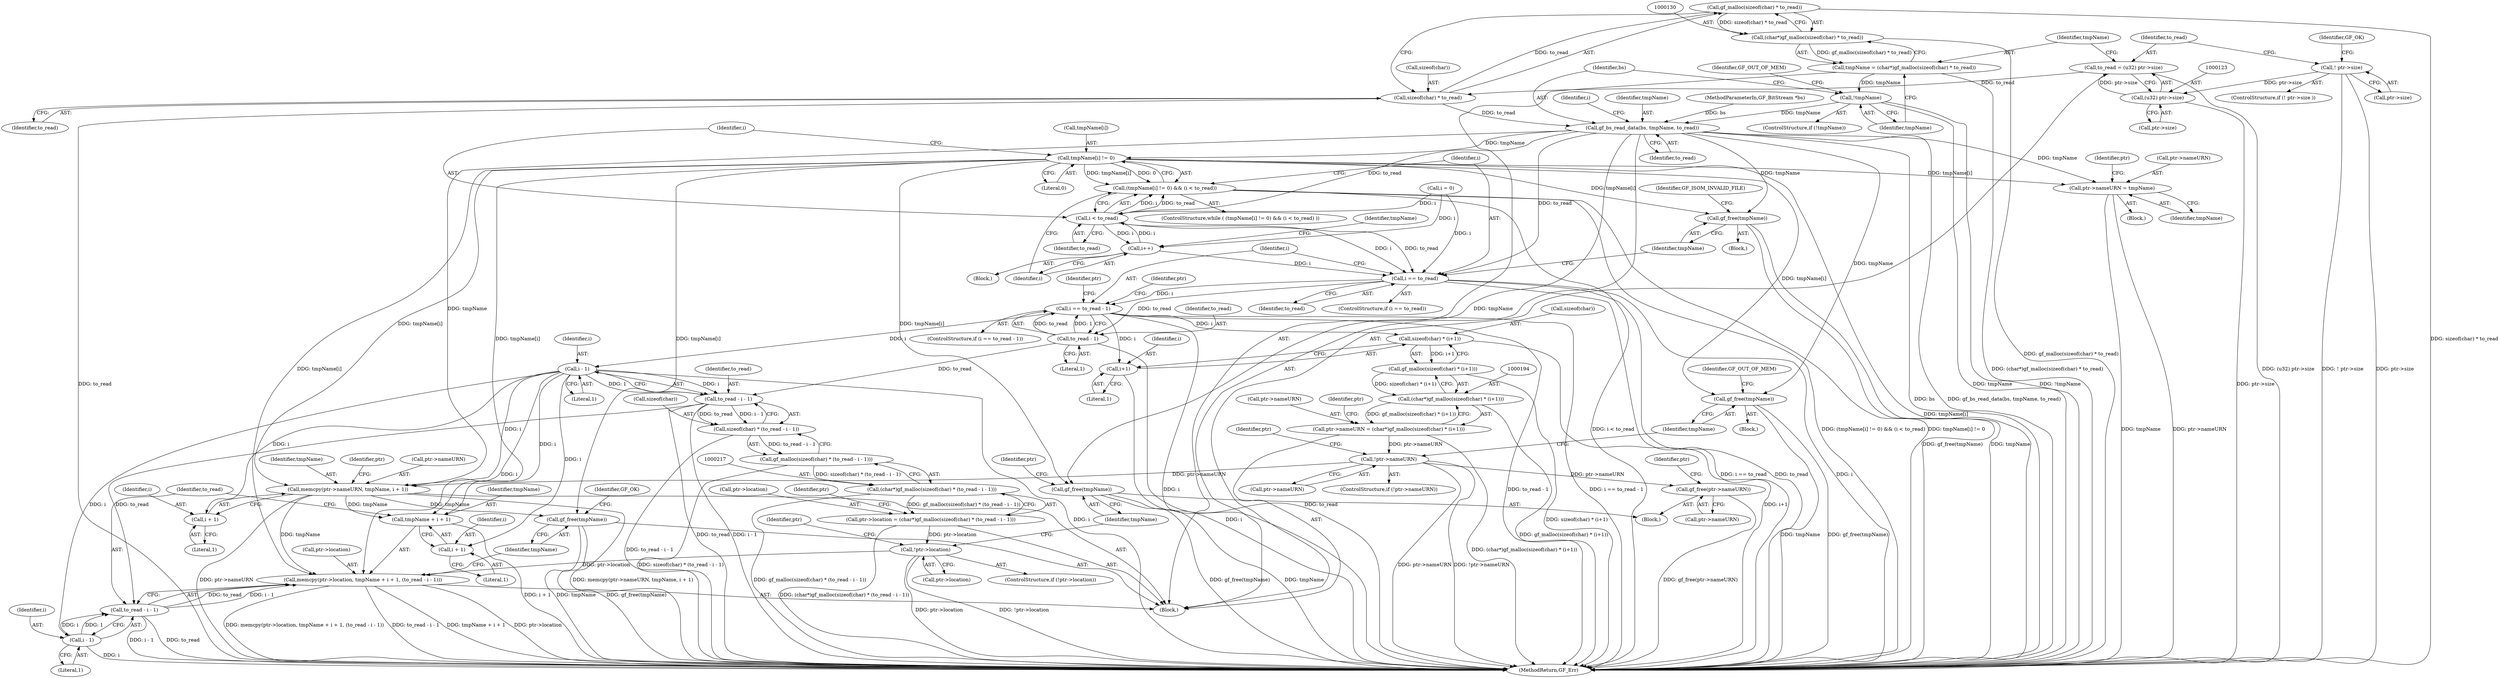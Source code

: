digraph "1_gpac_bceb03fd2be95097a7b409ea59914f332fb6bc86@API" {
"1000131" [label="(Call,gf_malloc(sizeof(char) * to_read))"];
"1000132" [label="(Call,sizeof(char) * to_read)"];
"1000120" [label="(Call,to_read = (u32) ptr->size)"];
"1000122" [label="(Call,(u32) ptr->size)"];
"1000114" [label="(Call,! ptr->size)"];
"1000129" [label="(Call,(char*)gf_malloc(sizeof(char) * to_read))"];
"1000127" [label="(Call,tmpName = (char*)gf_malloc(sizeof(char) * to_read))"];
"1000137" [label="(Call,!tmpName)"];
"1000141" [label="(Call,gf_bs_read_data(bs, tmpName, to_read))"];
"1000150" [label="(Call,tmpName[i] != 0)"];
"1000149" [label="(Call,(tmpName[i] != 0) && (i < to_read))"];
"1000166" [label="(Call,gf_free(tmpName))"];
"1000177" [label="(Call,ptr->nameURN = tmpName)"];
"1000208" [label="(Call,gf_free(tmpName))"];
"1000233" [label="(Call,gf_free(tmpName))"];
"1000246" [label="(Call,memcpy(ptr->nameURN, tmpName, i + 1))"];
"1000254" [label="(Call,memcpy(ptr->location, tmpName + i + 1, (to_read - i - 1)))"];
"1000258" [label="(Call,tmpName + i + 1)"];
"1000268" [label="(Call,gf_free(tmpName))"];
"1000155" [label="(Call,i < to_read)"];
"1000159" [label="(Call,i++)"];
"1000162" [label="(Call,i == to_read)"];
"1000171" [label="(Call,i == to_read - 1)"];
"1000196" [label="(Call,sizeof(char) * (i+1))"];
"1000195" [label="(Call,gf_malloc(sizeof(char) * (i+1)))"];
"1000193" [label="(Call,(char*)gf_malloc(sizeof(char) * (i+1)))"];
"1000189" [label="(Call,ptr->nameURN = (char*)gf_malloc(sizeof(char) * (i+1)))"];
"1000203" [label="(Call,!ptr->nameURN)"];
"1000235" [label="(Call,gf_free(ptr->nameURN))"];
"1000199" [label="(Call,i+1)"];
"1000224" [label="(Call,i - 1)"];
"1000222" [label="(Call,to_read - i - 1)"];
"1000219" [label="(Call,sizeof(char) * (to_read - i - 1))"];
"1000218" [label="(Call,gf_malloc(sizeof(char) * (to_read - i - 1)))"];
"1000216" [label="(Call,(char*)gf_malloc(sizeof(char) * (to_read - i - 1)))"];
"1000212" [label="(Call,ptr->location = (char*)gf_malloc(sizeof(char) * (to_read - i - 1)))"];
"1000228" [label="(Call,!ptr->location)"];
"1000263" [label="(Call,to_read - i - 1)"];
"1000251" [label="(Call,i + 1)"];
"1000260" [label="(Call,i + 1)"];
"1000265" [label="(Call,i - 1)"];
"1000173" [label="(Call,to_read - 1)"];
"1000175" [label="(Literal,1)"];
"1000131" [label="(Call,gf_malloc(sizeof(char) * to_read))"];
"1000124" [label="(Call,ptr->size)"];
"1000145" [label="(Call,i = 0)"];
"1000166" [label="(Call,gf_free(tmpName))"];
"1000264" [label="(Identifier,to_read)"];
"1000189" [label="(Call,ptr->nameURN = (char*)gf_malloc(sizeof(char) * (i+1)))"];
"1000155" [label="(Call,i < to_read)"];
"1000102" [label="(MethodParameterIn,GF_BitStream *bs)"];
"1000159" [label="(Call,i++)"];
"1000248" [label="(Identifier,ptr)"];
"1000223" [label="(Identifier,to_read)"];
"1000247" [label="(Call,ptr->nameURN)"];
"1000138" [label="(Identifier,tmpName)"];
"1000250" [label="(Identifier,tmpName)"];
"1000208" [label="(Call,gf_free(tmpName))"];
"1000169" [label="(Identifier,GF_ISOM_INVALID_FILE)"];
"1000271" [label="(Identifier,GF_OK)"];
"1000253" [label="(Literal,1)"];
"1000167" [label="(Identifier,tmpName)"];
"1000228" [label="(Call,!ptr->location)"];
"1000222" [label="(Call,to_read - i - 1)"];
"1000176" [label="(Block,)"];
"1000268" [label="(Call,gf_free(tmpName))"];
"1000146" [label="(Identifier,i)"];
"1000115" [label="(Call,ptr->size)"];
"1000204" [label="(Call,ptr->nameURN)"];
"1000184" [label="(Identifier,ptr)"];
"1000233" [label="(Call,gf_free(tmpName))"];
"1000205" [label="(Identifier,ptr)"];
"1000211" [label="(Identifier,GF_OUT_OF_MEM)"];
"1000113" [label="(ControlStructure,if (! ptr->size ))"];
"1000143" [label="(Identifier,tmpName)"];
"1000142" [label="(Identifier,bs)"];
"1000135" [label="(Identifier,to_read)"];
"1000120" [label="(Call,to_read = (u32) ptr->size)"];
"1000213" [label="(Call,ptr->location)"];
"1000214" [label="(Identifier,ptr)"];
"1000251" [label="(Call,i + 1)"];
"1000232" [label="(Block,)"];
"1000119" [label="(Identifier,GF_OK)"];
"1000254" [label="(Call,memcpy(ptr->location, tmpName + i + 1, (to_read - i - 1)))"];
"1000103" [label="(Block,)"];
"1000178" [label="(Call,ptr->nameURN)"];
"1000255" [label="(Call,ptr->location)"];
"1000230" [label="(Identifier,ptr)"];
"1000128" [label="(Identifier,tmpName)"];
"1000122" [label="(Call,(u32) ptr->size)"];
"1000158" [label="(Block,)"];
"1000195" [label="(Call,gf_malloc(sizeof(char) * (i+1)))"];
"1000229" [label="(Call,ptr->location)"];
"1000137" [label="(Call,!tmpName)"];
"1000207" [label="(Block,)"];
"1000262" [label="(Literal,1)"];
"1000267" [label="(Literal,1)"];
"1000252" [label="(Identifier,i)"];
"1000165" [label="(Block,)"];
"1000236" [label="(Call,ptr->nameURN)"];
"1000149" [label="(Call,(tmpName[i] != 0) && (i < to_read))"];
"1000164" [label="(Identifier,to_read)"];
"1000160" [label="(Identifier,i)"];
"1000272" [label="(MethodReturn,GF_Err)"];
"1000132" [label="(Call,sizeof(char) * to_read)"];
"1000235" [label="(Call,gf_free(ptr->nameURN))"];
"1000174" [label="(Identifier,to_read)"];
"1000127" [label="(Call,tmpName = (char*)gf_malloc(sizeof(char) * to_read))"];
"1000209" [label="(Identifier,tmpName)"];
"1000171" [label="(Call,i == to_read - 1)"];
"1000133" [label="(Call,sizeof(char))"];
"1000237" [label="(Identifier,ptr)"];
"1000163" [label="(Identifier,i)"];
"1000219" [label="(Call,sizeof(char) * (to_read - i - 1))"];
"1000261" [label="(Identifier,i)"];
"1000162" [label="(Call,i == to_read)"];
"1000260" [label="(Call,i + 1)"];
"1000114" [label="(Call,! ptr->size)"];
"1000152" [label="(Identifier,tmpName)"];
"1000201" [label="(Literal,1)"];
"1000256" [label="(Identifier,ptr)"];
"1000259" [label="(Identifier,tmpName)"];
"1000141" [label="(Call,gf_bs_read_data(bs, tmpName, to_read))"];
"1000200" [label="(Identifier,i)"];
"1000177" [label="(Call,ptr->nameURN = tmpName)"];
"1000203" [label="(Call,!ptr->nameURN)"];
"1000241" [label="(Identifier,ptr)"];
"1000218" [label="(Call,gf_malloc(sizeof(char) * (to_read - i - 1)))"];
"1000220" [label="(Call,sizeof(char))"];
"1000173" [label="(Call,to_read - 1)"];
"1000234" [label="(Identifier,tmpName)"];
"1000140" [label="(Identifier,GF_OUT_OF_MEM)"];
"1000148" [label="(ControlStructure,while ( (tmpName[i] != 0) && (i < to_read) ))"];
"1000191" [label="(Identifier,ptr)"];
"1000224" [label="(Call,i - 1)"];
"1000144" [label="(Identifier,to_read)"];
"1000193" [label="(Call,(char*)gf_malloc(sizeof(char) * (i+1)))"];
"1000216" [label="(Call,(char*)gf_malloc(sizeof(char) * (to_read - i - 1)))"];
"1000179" [label="(Identifier,ptr)"];
"1000263" [label="(Call,to_read - i - 1)"];
"1000269" [label="(Identifier,tmpName)"];
"1000197" [label="(Call,sizeof(char))"];
"1000190" [label="(Call,ptr->nameURN)"];
"1000226" [label="(Literal,1)"];
"1000161" [label="(ControlStructure,if (i == to_read))"];
"1000121" [label="(Identifier,to_read)"];
"1000129" [label="(Call,(char*)gf_malloc(sizeof(char) * to_read))"];
"1000170" [label="(ControlStructure,if (i == to_read - 1))"];
"1000154" [label="(Literal,0)"];
"1000181" [label="(Identifier,tmpName)"];
"1000258" [label="(Call,tmpName + i + 1)"];
"1000202" [label="(ControlStructure,if (!ptr->nameURN))"];
"1000172" [label="(Identifier,i)"];
"1000266" [label="(Identifier,i)"];
"1000212" [label="(Call,ptr->location = (char*)gf_malloc(sizeof(char) * (to_read - i - 1)))"];
"1000151" [label="(Call,tmpName[i])"];
"1000199" [label="(Call,i+1)"];
"1000227" [label="(ControlStructure,if (!ptr->location))"];
"1000150" [label="(Call,tmpName[i] != 0)"];
"1000157" [label="(Identifier,to_read)"];
"1000225" [label="(Identifier,i)"];
"1000265" [label="(Call,i - 1)"];
"1000156" [label="(Identifier,i)"];
"1000246" [label="(Call,memcpy(ptr->nameURN, tmpName, i + 1))"];
"1000196" [label="(Call,sizeof(char) * (i+1))"];
"1000136" [label="(ControlStructure,if (!tmpName))"];
"1000131" -> "1000129"  [label="AST: "];
"1000131" -> "1000132"  [label="CFG: "];
"1000132" -> "1000131"  [label="AST: "];
"1000129" -> "1000131"  [label="CFG: "];
"1000131" -> "1000272"  [label="DDG: sizeof(char) * to_read"];
"1000131" -> "1000129"  [label="DDG: sizeof(char) * to_read"];
"1000132" -> "1000131"  [label="DDG: to_read"];
"1000132" -> "1000135"  [label="CFG: "];
"1000133" -> "1000132"  [label="AST: "];
"1000135" -> "1000132"  [label="AST: "];
"1000132" -> "1000272"  [label="DDG: to_read"];
"1000120" -> "1000132"  [label="DDG: to_read"];
"1000132" -> "1000141"  [label="DDG: to_read"];
"1000120" -> "1000103"  [label="AST: "];
"1000120" -> "1000122"  [label="CFG: "];
"1000121" -> "1000120"  [label="AST: "];
"1000122" -> "1000120"  [label="AST: "];
"1000128" -> "1000120"  [label="CFG: "];
"1000120" -> "1000272"  [label="DDG: (u32) ptr->size"];
"1000122" -> "1000120"  [label="DDG: ptr->size"];
"1000122" -> "1000124"  [label="CFG: "];
"1000123" -> "1000122"  [label="AST: "];
"1000124" -> "1000122"  [label="AST: "];
"1000122" -> "1000272"  [label="DDG: ptr->size"];
"1000114" -> "1000122"  [label="DDG: ptr->size"];
"1000114" -> "1000113"  [label="AST: "];
"1000114" -> "1000115"  [label="CFG: "];
"1000115" -> "1000114"  [label="AST: "];
"1000119" -> "1000114"  [label="CFG: "];
"1000121" -> "1000114"  [label="CFG: "];
"1000114" -> "1000272"  [label="DDG: ! ptr->size"];
"1000114" -> "1000272"  [label="DDG: ptr->size"];
"1000129" -> "1000127"  [label="AST: "];
"1000130" -> "1000129"  [label="AST: "];
"1000127" -> "1000129"  [label="CFG: "];
"1000129" -> "1000272"  [label="DDG: gf_malloc(sizeof(char) * to_read)"];
"1000129" -> "1000127"  [label="DDG: gf_malloc(sizeof(char) * to_read)"];
"1000127" -> "1000103"  [label="AST: "];
"1000128" -> "1000127"  [label="AST: "];
"1000138" -> "1000127"  [label="CFG: "];
"1000127" -> "1000272"  [label="DDG: (char*)gf_malloc(sizeof(char) * to_read)"];
"1000127" -> "1000137"  [label="DDG: tmpName"];
"1000137" -> "1000136"  [label="AST: "];
"1000137" -> "1000138"  [label="CFG: "];
"1000138" -> "1000137"  [label="AST: "];
"1000140" -> "1000137"  [label="CFG: "];
"1000142" -> "1000137"  [label="CFG: "];
"1000137" -> "1000272"  [label="DDG: tmpName"];
"1000137" -> "1000272"  [label="DDG: !tmpName"];
"1000137" -> "1000141"  [label="DDG: tmpName"];
"1000141" -> "1000103"  [label="AST: "];
"1000141" -> "1000144"  [label="CFG: "];
"1000142" -> "1000141"  [label="AST: "];
"1000143" -> "1000141"  [label="AST: "];
"1000144" -> "1000141"  [label="AST: "];
"1000146" -> "1000141"  [label="CFG: "];
"1000141" -> "1000272"  [label="DDG: bs"];
"1000141" -> "1000272"  [label="DDG: gf_bs_read_data(bs, tmpName, to_read)"];
"1000102" -> "1000141"  [label="DDG: bs"];
"1000141" -> "1000150"  [label="DDG: tmpName"];
"1000141" -> "1000155"  [label="DDG: to_read"];
"1000141" -> "1000162"  [label="DDG: to_read"];
"1000141" -> "1000166"  [label="DDG: tmpName"];
"1000141" -> "1000177"  [label="DDG: tmpName"];
"1000141" -> "1000208"  [label="DDG: tmpName"];
"1000141" -> "1000233"  [label="DDG: tmpName"];
"1000141" -> "1000246"  [label="DDG: tmpName"];
"1000150" -> "1000149"  [label="AST: "];
"1000150" -> "1000154"  [label="CFG: "];
"1000151" -> "1000150"  [label="AST: "];
"1000154" -> "1000150"  [label="AST: "];
"1000156" -> "1000150"  [label="CFG: "];
"1000149" -> "1000150"  [label="CFG: "];
"1000150" -> "1000272"  [label="DDG: tmpName[i]"];
"1000150" -> "1000149"  [label="DDG: tmpName[i]"];
"1000150" -> "1000149"  [label="DDG: 0"];
"1000150" -> "1000166"  [label="DDG: tmpName[i]"];
"1000150" -> "1000177"  [label="DDG: tmpName[i]"];
"1000150" -> "1000208"  [label="DDG: tmpName[i]"];
"1000150" -> "1000233"  [label="DDG: tmpName[i]"];
"1000150" -> "1000246"  [label="DDG: tmpName[i]"];
"1000150" -> "1000254"  [label="DDG: tmpName[i]"];
"1000150" -> "1000258"  [label="DDG: tmpName[i]"];
"1000150" -> "1000268"  [label="DDG: tmpName[i]"];
"1000149" -> "1000148"  [label="AST: "];
"1000149" -> "1000155"  [label="CFG: "];
"1000155" -> "1000149"  [label="AST: "];
"1000160" -> "1000149"  [label="CFG: "];
"1000163" -> "1000149"  [label="CFG: "];
"1000149" -> "1000272"  [label="DDG: i < to_read"];
"1000149" -> "1000272"  [label="DDG: (tmpName[i] != 0) && (i < to_read)"];
"1000149" -> "1000272"  [label="DDG: tmpName[i] != 0"];
"1000155" -> "1000149"  [label="DDG: i"];
"1000155" -> "1000149"  [label="DDG: to_read"];
"1000166" -> "1000165"  [label="AST: "];
"1000166" -> "1000167"  [label="CFG: "];
"1000167" -> "1000166"  [label="AST: "];
"1000169" -> "1000166"  [label="CFG: "];
"1000166" -> "1000272"  [label="DDG: gf_free(tmpName)"];
"1000166" -> "1000272"  [label="DDG: tmpName"];
"1000177" -> "1000176"  [label="AST: "];
"1000177" -> "1000181"  [label="CFG: "];
"1000178" -> "1000177"  [label="AST: "];
"1000181" -> "1000177"  [label="AST: "];
"1000184" -> "1000177"  [label="CFG: "];
"1000177" -> "1000272"  [label="DDG: tmpName"];
"1000177" -> "1000272"  [label="DDG: ptr->nameURN"];
"1000208" -> "1000207"  [label="AST: "];
"1000208" -> "1000209"  [label="CFG: "];
"1000209" -> "1000208"  [label="AST: "];
"1000211" -> "1000208"  [label="CFG: "];
"1000208" -> "1000272"  [label="DDG: tmpName"];
"1000208" -> "1000272"  [label="DDG: gf_free(tmpName)"];
"1000233" -> "1000232"  [label="AST: "];
"1000233" -> "1000234"  [label="CFG: "];
"1000234" -> "1000233"  [label="AST: "];
"1000237" -> "1000233"  [label="CFG: "];
"1000233" -> "1000272"  [label="DDG: gf_free(tmpName)"];
"1000233" -> "1000272"  [label="DDG: tmpName"];
"1000246" -> "1000103"  [label="AST: "];
"1000246" -> "1000251"  [label="CFG: "];
"1000247" -> "1000246"  [label="AST: "];
"1000250" -> "1000246"  [label="AST: "];
"1000251" -> "1000246"  [label="AST: "];
"1000256" -> "1000246"  [label="CFG: "];
"1000246" -> "1000272"  [label="DDG: memcpy(ptr->nameURN, tmpName, i + 1)"];
"1000246" -> "1000272"  [label="DDG: ptr->nameURN"];
"1000203" -> "1000246"  [label="DDG: ptr->nameURN"];
"1000224" -> "1000246"  [label="DDG: i"];
"1000246" -> "1000254"  [label="DDG: tmpName"];
"1000246" -> "1000258"  [label="DDG: tmpName"];
"1000246" -> "1000268"  [label="DDG: tmpName"];
"1000254" -> "1000103"  [label="AST: "];
"1000254" -> "1000263"  [label="CFG: "];
"1000255" -> "1000254"  [label="AST: "];
"1000258" -> "1000254"  [label="AST: "];
"1000263" -> "1000254"  [label="AST: "];
"1000269" -> "1000254"  [label="CFG: "];
"1000254" -> "1000272"  [label="DDG: ptr->location"];
"1000254" -> "1000272"  [label="DDG: memcpy(ptr->location, tmpName + i + 1, (to_read - i - 1))"];
"1000254" -> "1000272"  [label="DDG: to_read - i - 1"];
"1000254" -> "1000272"  [label="DDG: tmpName + i + 1"];
"1000228" -> "1000254"  [label="DDG: ptr->location"];
"1000224" -> "1000254"  [label="DDG: i"];
"1000263" -> "1000254"  [label="DDG: to_read"];
"1000263" -> "1000254"  [label="DDG: i - 1"];
"1000258" -> "1000260"  [label="CFG: "];
"1000259" -> "1000258"  [label="AST: "];
"1000260" -> "1000258"  [label="AST: "];
"1000264" -> "1000258"  [label="CFG: "];
"1000258" -> "1000272"  [label="DDG: i + 1"];
"1000224" -> "1000258"  [label="DDG: i"];
"1000268" -> "1000103"  [label="AST: "];
"1000268" -> "1000269"  [label="CFG: "];
"1000269" -> "1000268"  [label="AST: "];
"1000271" -> "1000268"  [label="CFG: "];
"1000268" -> "1000272"  [label="DDG: tmpName"];
"1000268" -> "1000272"  [label="DDG: gf_free(tmpName)"];
"1000155" -> "1000157"  [label="CFG: "];
"1000156" -> "1000155"  [label="AST: "];
"1000157" -> "1000155"  [label="AST: "];
"1000159" -> "1000155"  [label="DDG: i"];
"1000145" -> "1000155"  [label="DDG: i"];
"1000155" -> "1000159"  [label="DDG: i"];
"1000155" -> "1000162"  [label="DDG: i"];
"1000155" -> "1000162"  [label="DDG: to_read"];
"1000159" -> "1000158"  [label="AST: "];
"1000159" -> "1000160"  [label="CFG: "];
"1000160" -> "1000159"  [label="AST: "];
"1000152" -> "1000159"  [label="CFG: "];
"1000145" -> "1000159"  [label="DDG: i"];
"1000159" -> "1000162"  [label="DDG: i"];
"1000162" -> "1000161"  [label="AST: "];
"1000162" -> "1000164"  [label="CFG: "];
"1000163" -> "1000162"  [label="AST: "];
"1000164" -> "1000162"  [label="AST: "];
"1000167" -> "1000162"  [label="CFG: "];
"1000172" -> "1000162"  [label="CFG: "];
"1000162" -> "1000272"  [label="DDG: to_read"];
"1000162" -> "1000272"  [label="DDG: i"];
"1000162" -> "1000272"  [label="DDG: i == to_read"];
"1000145" -> "1000162"  [label="DDG: i"];
"1000162" -> "1000171"  [label="DDG: i"];
"1000162" -> "1000173"  [label="DDG: to_read"];
"1000171" -> "1000170"  [label="AST: "];
"1000171" -> "1000173"  [label="CFG: "];
"1000172" -> "1000171"  [label="AST: "];
"1000173" -> "1000171"  [label="AST: "];
"1000179" -> "1000171"  [label="CFG: "];
"1000191" -> "1000171"  [label="CFG: "];
"1000171" -> "1000272"  [label="DDG: i"];
"1000171" -> "1000272"  [label="DDG: to_read - 1"];
"1000171" -> "1000272"  [label="DDG: i == to_read - 1"];
"1000173" -> "1000171"  [label="DDG: to_read"];
"1000173" -> "1000171"  [label="DDG: 1"];
"1000171" -> "1000196"  [label="DDG: i"];
"1000171" -> "1000199"  [label="DDG: i"];
"1000171" -> "1000224"  [label="DDG: i"];
"1000196" -> "1000195"  [label="AST: "];
"1000196" -> "1000199"  [label="CFG: "];
"1000197" -> "1000196"  [label="AST: "];
"1000199" -> "1000196"  [label="AST: "];
"1000195" -> "1000196"  [label="CFG: "];
"1000196" -> "1000272"  [label="DDG: i+1"];
"1000196" -> "1000195"  [label="DDG: i+1"];
"1000195" -> "1000193"  [label="AST: "];
"1000193" -> "1000195"  [label="CFG: "];
"1000195" -> "1000272"  [label="DDG: sizeof(char) * (i+1)"];
"1000195" -> "1000193"  [label="DDG: sizeof(char) * (i+1)"];
"1000193" -> "1000189"  [label="AST: "];
"1000194" -> "1000193"  [label="AST: "];
"1000189" -> "1000193"  [label="CFG: "];
"1000193" -> "1000272"  [label="DDG: gf_malloc(sizeof(char) * (i+1))"];
"1000193" -> "1000189"  [label="DDG: gf_malloc(sizeof(char) * (i+1))"];
"1000189" -> "1000103"  [label="AST: "];
"1000190" -> "1000189"  [label="AST: "];
"1000205" -> "1000189"  [label="CFG: "];
"1000189" -> "1000272"  [label="DDG: (char*)gf_malloc(sizeof(char) * (i+1))"];
"1000189" -> "1000203"  [label="DDG: ptr->nameURN"];
"1000203" -> "1000202"  [label="AST: "];
"1000203" -> "1000204"  [label="CFG: "];
"1000204" -> "1000203"  [label="AST: "];
"1000209" -> "1000203"  [label="CFG: "];
"1000214" -> "1000203"  [label="CFG: "];
"1000203" -> "1000272"  [label="DDG: !ptr->nameURN"];
"1000203" -> "1000272"  [label="DDG: ptr->nameURN"];
"1000203" -> "1000235"  [label="DDG: ptr->nameURN"];
"1000235" -> "1000232"  [label="AST: "];
"1000235" -> "1000236"  [label="CFG: "];
"1000236" -> "1000235"  [label="AST: "];
"1000241" -> "1000235"  [label="CFG: "];
"1000235" -> "1000272"  [label="DDG: gf_free(ptr->nameURN)"];
"1000199" -> "1000201"  [label="CFG: "];
"1000200" -> "1000199"  [label="AST: "];
"1000201" -> "1000199"  [label="AST: "];
"1000199" -> "1000272"  [label="DDG: i"];
"1000224" -> "1000222"  [label="AST: "];
"1000224" -> "1000226"  [label="CFG: "];
"1000225" -> "1000224"  [label="AST: "];
"1000226" -> "1000224"  [label="AST: "];
"1000222" -> "1000224"  [label="CFG: "];
"1000224" -> "1000272"  [label="DDG: i"];
"1000224" -> "1000222"  [label="DDG: i"];
"1000224" -> "1000222"  [label="DDG: 1"];
"1000224" -> "1000251"  [label="DDG: i"];
"1000224" -> "1000260"  [label="DDG: i"];
"1000224" -> "1000265"  [label="DDG: i"];
"1000222" -> "1000219"  [label="AST: "];
"1000223" -> "1000222"  [label="AST: "];
"1000219" -> "1000222"  [label="CFG: "];
"1000222" -> "1000272"  [label="DDG: to_read"];
"1000222" -> "1000272"  [label="DDG: i - 1"];
"1000222" -> "1000219"  [label="DDG: to_read"];
"1000222" -> "1000219"  [label="DDG: i - 1"];
"1000173" -> "1000222"  [label="DDG: to_read"];
"1000222" -> "1000263"  [label="DDG: to_read"];
"1000219" -> "1000218"  [label="AST: "];
"1000220" -> "1000219"  [label="AST: "];
"1000218" -> "1000219"  [label="CFG: "];
"1000219" -> "1000272"  [label="DDG: to_read - i - 1"];
"1000219" -> "1000218"  [label="DDG: to_read - i - 1"];
"1000218" -> "1000216"  [label="AST: "];
"1000216" -> "1000218"  [label="CFG: "];
"1000218" -> "1000272"  [label="DDG: sizeof(char) * (to_read - i - 1)"];
"1000218" -> "1000216"  [label="DDG: sizeof(char) * (to_read - i - 1)"];
"1000216" -> "1000212"  [label="AST: "];
"1000217" -> "1000216"  [label="AST: "];
"1000212" -> "1000216"  [label="CFG: "];
"1000216" -> "1000272"  [label="DDG: gf_malloc(sizeof(char) * (to_read - i - 1))"];
"1000216" -> "1000212"  [label="DDG: gf_malloc(sizeof(char) * (to_read - i - 1))"];
"1000212" -> "1000103"  [label="AST: "];
"1000213" -> "1000212"  [label="AST: "];
"1000230" -> "1000212"  [label="CFG: "];
"1000212" -> "1000272"  [label="DDG: (char*)gf_malloc(sizeof(char) * (to_read - i - 1))"];
"1000212" -> "1000228"  [label="DDG: ptr->location"];
"1000228" -> "1000227"  [label="AST: "];
"1000228" -> "1000229"  [label="CFG: "];
"1000229" -> "1000228"  [label="AST: "];
"1000234" -> "1000228"  [label="CFG: "];
"1000248" -> "1000228"  [label="CFG: "];
"1000228" -> "1000272"  [label="DDG: !ptr->location"];
"1000228" -> "1000272"  [label="DDG: ptr->location"];
"1000263" -> "1000265"  [label="CFG: "];
"1000264" -> "1000263"  [label="AST: "];
"1000265" -> "1000263"  [label="AST: "];
"1000263" -> "1000272"  [label="DDG: i - 1"];
"1000263" -> "1000272"  [label="DDG: to_read"];
"1000265" -> "1000263"  [label="DDG: i"];
"1000265" -> "1000263"  [label="DDG: 1"];
"1000251" -> "1000253"  [label="CFG: "];
"1000252" -> "1000251"  [label="AST: "];
"1000253" -> "1000251"  [label="AST: "];
"1000260" -> "1000262"  [label="CFG: "];
"1000261" -> "1000260"  [label="AST: "];
"1000262" -> "1000260"  [label="AST: "];
"1000265" -> "1000267"  [label="CFG: "];
"1000266" -> "1000265"  [label="AST: "];
"1000267" -> "1000265"  [label="AST: "];
"1000265" -> "1000272"  [label="DDG: i"];
"1000173" -> "1000175"  [label="CFG: "];
"1000174" -> "1000173"  [label="AST: "];
"1000175" -> "1000173"  [label="AST: "];
"1000173" -> "1000272"  [label="DDG: to_read"];
}

